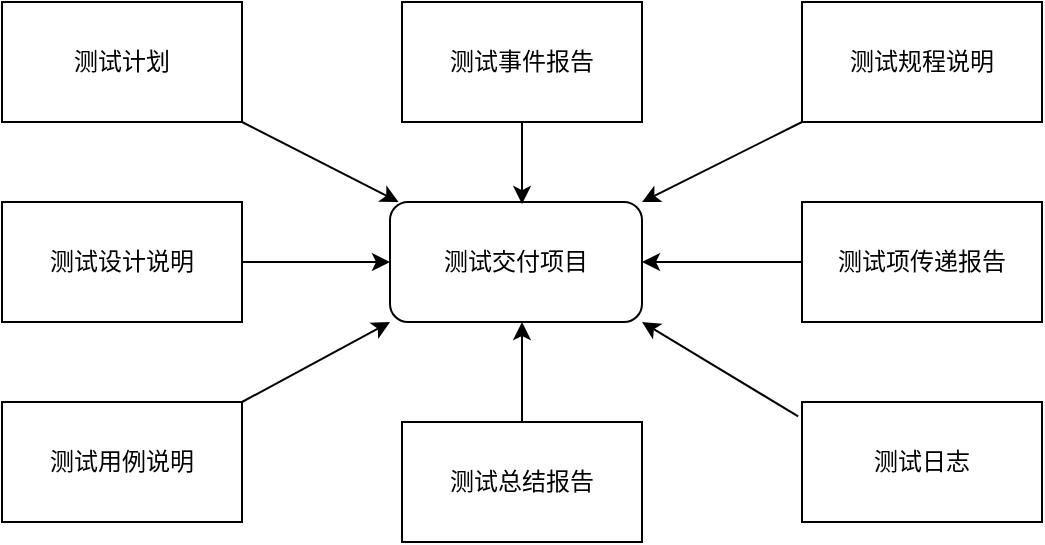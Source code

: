 <mxfile version="20.3.6" type="github">
  <diagram id="H44H7_iWvHATmT_6z4R7" name="第 1 页">
    <mxGraphModel dx="1385" dy="627" grid="1" gridSize="10" guides="1" tooltips="1" connect="1" arrows="1" fold="1" page="1" pageScale="1" pageWidth="827" pageHeight="1169" math="0" shadow="0">
      <root>
        <mxCell id="0" />
        <mxCell id="1" parent="0" />
        <mxCell id="TX0WCnGdg8a3UXpxRX2t-2" value="测试交付项目" style="rounded=1;whiteSpace=wrap;html=1;" vertex="1" parent="1">
          <mxGeometry x="354" y="160" width="126" height="60" as="geometry" />
        </mxCell>
        <mxCell id="TX0WCnGdg8a3UXpxRX2t-3" value="测试计划" style="rounded=0;whiteSpace=wrap;html=1;" vertex="1" parent="1">
          <mxGeometry x="160" y="60" width="120" height="60" as="geometry" />
        </mxCell>
        <mxCell id="TX0WCnGdg8a3UXpxRX2t-4" value="测试设计说明" style="rounded=0;whiteSpace=wrap;html=1;" vertex="1" parent="1">
          <mxGeometry x="160" y="160" width="120" height="60" as="geometry" />
        </mxCell>
        <mxCell id="TX0WCnGdg8a3UXpxRX2t-5" value="测试用例说明" style="rounded=0;whiteSpace=wrap;html=1;" vertex="1" parent="1">
          <mxGeometry x="160" y="260" width="120" height="60" as="geometry" />
        </mxCell>
        <mxCell id="TX0WCnGdg8a3UXpxRX2t-6" value="测试规程说明" style="rounded=0;whiteSpace=wrap;html=1;" vertex="1" parent="1">
          <mxGeometry x="560" y="60" width="120" height="60" as="geometry" />
        </mxCell>
        <mxCell id="TX0WCnGdg8a3UXpxRX2t-7" value="测试项传递报告" style="rounded=0;whiteSpace=wrap;html=1;" vertex="1" parent="1">
          <mxGeometry x="560" y="160" width="120" height="60" as="geometry" />
        </mxCell>
        <mxCell id="TX0WCnGdg8a3UXpxRX2t-8" value="测试日志" style="rounded=0;whiteSpace=wrap;html=1;" vertex="1" parent="1">
          <mxGeometry x="560" y="260" width="120" height="60" as="geometry" />
        </mxCell>
        <mxCell id="TX0WCnGdg8a3UXpxRX2t-9" value="" style="endArrow=classic;html=1;rounded=0;exitX=1;exitY=1;exitDx=0;exitDy=0;" edge="1" parent="1" source="TX0WCnGdg8a3UXpxRX2t-3" target="TX0WCnGdg8a3UXpxRX2t-2">
          <mxGeometry width="50" height="50" relative="1" as="geometry">
            <mxPoint x="390" y="130" as="sourcePoint" />
            <mxPoint x="440" y="80" as="targetPoint" />
          </mxGeometry>
        </mxCell>
        <mxCell id="TX0WCnGdg8a3UXpxRX2t-10" value="" style="endArrow=classic;html=1;rounded=0;exitX=1;exitY=0.5;exitDx=0;exitDy=0;" edge="1" parent="1" source="TX0WCnGdg8a3UXpxRX2t-4" target="TX0WCnGdg8a3UXpxRX2t-2">
          <mxGeometry width="50" height="50" relative="1" as="geometry">
            <mxPoint x="370" y="330" as="sourcePoint" />
            <mxPoint x="420" y="280" as="targetPoint" />
          </mxGeometry>
        </mxCell>
        <mxCell id="TX0WCnGdg8a3UXpxRX2t-11" value="" style="endArrow=classic;html=1;rounded=0;exitX=1;exitY=0;exitDx=0;exitDy=0;entryX=0;entryY=1;entryDx=0;entryDy=0;" edge="1" parent="1" source="TX0WCnGdg8a3UXpxRX2t-5" target="TX0WCnGdg8a3UXpxRX2t-2">
          <mxGeometry width="50" height="50" relative="1" as="geometry">
            <mxPoint x="420" y="340" as="sourcePoint" />
            <mxPoint x="350" y="210" as="targetPoint" />
          </mxGeometry>
        </mxCell>
        <mxCell id="TX0WCnGdg8a3UXpxRX2t-12" value="" style="endArrow=classic;html=1;rounded=0;exitX=0;exitY=1;exitDx=0;exitDy=0;" edge="1" parent="1" source="TX0WCnGdg8a3UXpxRX2t-6">
          <mxGeometry width="50" height="50" relative="1" as="geometry">
            <mxPoint x="430" y="370" as="sourcePoint" />
            <mxPoint x="480" y="160" as="targetPoint" />
          </mxGeometry>
        </mxCell>
        <mxCell id="TX0WCnGdg8a3UXpxRX2t-13" value="" style="endArrow=classic;html=1;rounded=0;exitX=0;exitY=0.5;exitDx=0;exitDy=0;entryX=1;entryY=0.5;entryDx=0;entryDy=0;" edge="1" parent="1" source="TX0WCnGdg8a3UXpxRX2t-7" target="TX0WCnGdg8a3UXpxRX2t-2">
          <mxGeometry width="50" height="50" relative="1" as="geometry">
            <mxPoint x="510" y="300" as="sourcePoint" />
            <mxPoint x="560" y="250" as="targetPoint" />
          </mxGeometry>
        </mxCell>
        <mxCell id="TX0WCnGdg8a3UXpxRX2t-14" value="" style="endArrow=classic;html=1;rounded=0;exitX=-0.016;exitY=0.12;exitDx=0;exitDy=0;exitPerimeter=0;entryX=1;entryY=1;entryDx=0;entryDy=0;" edge="1" parent="1" source="TX0WCnGdg8a3UXpxRX2t-8" target="TX0WCnGdg8a3UXpxRX2t-2">
          <mxGeometry width="50" height="50" relative="1" as="geometry">
            <mxPoint x="440" y="340" as="sourcePoint" />
            <mxPoint x="490" y="290" as="targetPoint" />
          </mxGeometry>
        </mxCell>
        <mxCell id="TX0WCnGdg8a3UXpxRX2t-17" style="edgeStyle=orthogonalEdgeStyle;rounded=0;orthogonalLoop=1;jettySize=auto;html=1;exitX=0.5;exitY=0;exitDx=0;exitDy=0;" edge="1" parent="1" source="TX0WCnGdg8a3UXpxRX2t-15">
          <mxGeometry relative="1" as="geometry">
            <mxPoint x="420" y="220" as="targetPoint" />
          </mxGeometry>
        </mxCell>
        <mxCell id="TX0WCnGdg8a3UXpxRX2t-15" value="测试总结报告" style="rounded=0;whiteSpace=wrap;html=1;" vertex="1" parent="1">
          <mxGeometry x="360" y="270" width="120" height="60" as="geometry" />
        </mxCell>
        <mxCell id="TX0WCnGdg8a3UXpxRX2t-18" style="edgeStyle=orthogonalEdgeStyle;rounded=0;orthogonalLoop=1;jettySize=auto;html=1;exitX=0.5;exitY=1;exitDx=0;exitDy=0;entryX=0.524;entryY=0.017;entryDx=0;entryDy=0;entryPerimeter=0;" edge="1" parent="1" source="TX0WCnGdg8a3UXpxRX2t-16" target="TX0WCnGdg8a3UXpxRX2t-2">
          <mxGeometry relative="1" as="geometry" />
        </mxCell>
        <mxCell id="TX0WCnGdg8a3UXpxRX2t-16" value="测试事件报告" style="rounded=0;whiteSpace=wrap;html=1;" vertex="1" parent="1">
          <mxGeometry x="360" y="60" width="120" height="60" as="geometry" />
        </mxCell>
      </root>
    </mxGraphModel>
  </diagram>
</mxfile>
